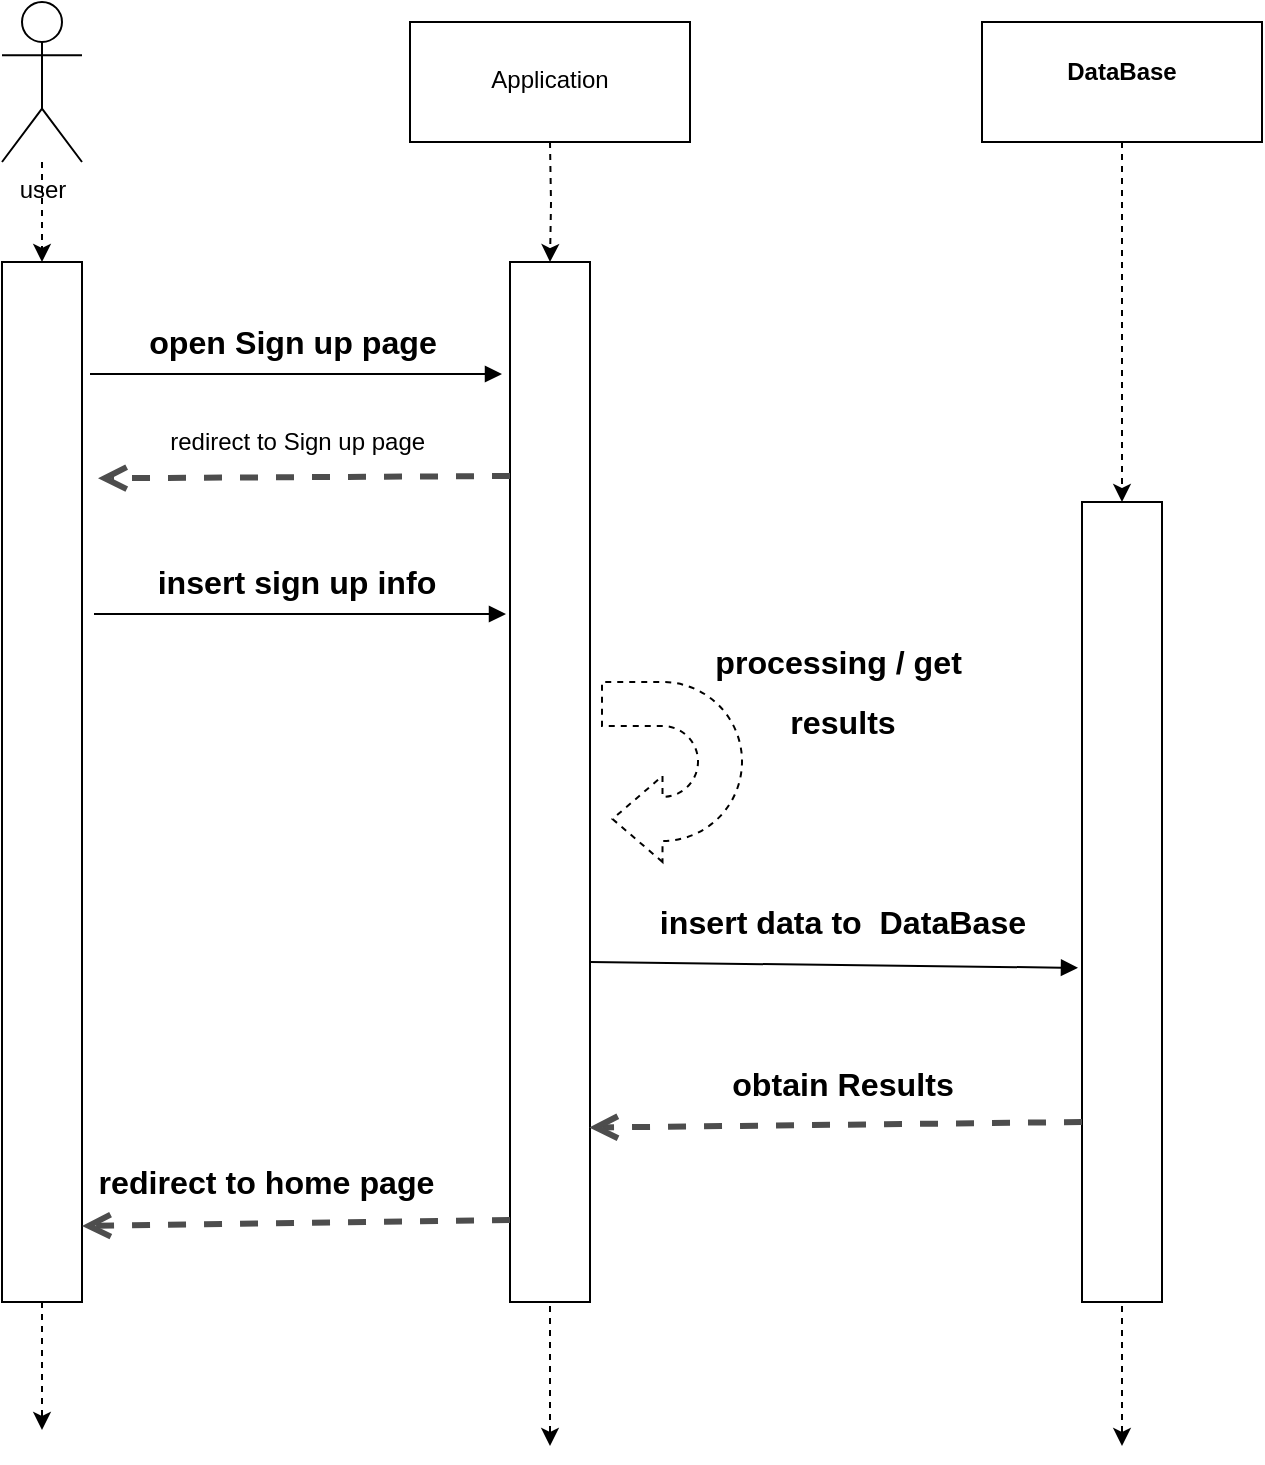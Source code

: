 <mxfile version="13.9.9" type="device"><diagram id="MxNBUhJklupC3nhPpOEP" name="Page-1"><mxGraphModel dx="1463" dy="846" grid="1" gridSize="10" guides="1" tooltips="1" connect="1" arrows="1" fold="1" page="1" pageScale="1" pageWidth="827" pageHeight="1169" math="0" shadow="0"><root><mxCell id="0"/><mxCell id="1" parent="0"/><mxCell id="hqNhO52h9GtnDy54QtqU-2" style="edgeStyle=orthogonalEdgeStyle;rounded=0;orthogonalLoop=1;jettySize=auto;html=1;dashed=1;" parent="1" edge="1"><mxGeometry relative="1" as="geometry"><mxPoint x="160" y="744" as="targetPoint"/><mxPoint x="160" y="680" as="sourcePoint"/></mxGeometry></mxCell><mxCell id="hqNhO52h9GtnDy54QtqU-1" value="user" style="shape=umlActor;verticalLabelPosition=bottom;verticalAlign=top;html=1;" parent="1" vertex="1"><mxGeometry x="140" y="30" width="40" height="80" as="geometry"/></mxCell><mxCell id="hqNhO52h9GtnDy54QtqU-6" style="edgeStyle=orthogonalEdgeStyle;rounded=0;orthogonalLoop=1;jettySize=auto;html=1;dashed=1;" parent="1" edge="1"><mxGeometry relative="1" as="geometry"><mxPoint x="414" y="752" as="targetPoint"/><mxPoint x="414" y="670" as="sourcePoint"/></mxGeometry></mxCell><mxCell id="hqNhO52h9GtnDy54QtqU-5" style="edgeStyle=orthogonalEdgeStyle;rounded=0;orthogonalLoop=1;jettySize=auto;html=1;dashed=1;" parent="1" edge="1"><mxGeometry relative="1" as="geometry"><mxPoint x="700" y="752" as="targetPoint"/><mxPoint x="700" y="670" as="sourcePoint"/></mxGeometry></mxCell><mxCell id="hqNhO52h9GtnDy54QtqU-4" value="&lt;p style=&quot;margin: 0px ; margin-top: 4px ; text-align: center&quot;&gt;&lt;br&gt;&lt;b&gt;DataBase&lt;/b&gt;&lt;/p&gt;" style="verticalAlign=top;align=left;overflow=fill;fontSize=12;fontFamily=Helvetica;html=1;" parent="1" vertex="1"><mxGeometry x="630" y="40" width="140" height="60" as="geometry"/></mxCell><mxCell id="hqNhO52h9GtnDy54QtqU-7" value="" style="html=1;points=[];perimeter=orthogonalPerimeter;" parent="1" vertex="1"><mxGeometry x="140" y="160" width="40" height="520" as="geometry"/></mxCell><mxCell id="hqNhO52h9GtnDy54QtqU-8" style="edgeStyle=orthogonalEdgeStyle;rounded=0;orthogonalLoop=1;jettySize=auto;html=1;dashed=1;" parent="1" source="hqNhO52h9GtnDy54QtqU-1" target="hqNhO52h9GtnDy54QtqU-7" edge="1"><mxGeometry relative="1" as="geometry"><mxPoint x="160" y="634" as="targetPoint"/><mxPoint x="160" y="110" as="sourcePoint"/></mxGeometry></mxCell><mxCell id="hqNhO52h9GtnDy54QtqU-9" value="" style="html=1;points=[];perimeter=orthogonalPerimeter;" parent="1" vertex="1"><mxGeometry x="394" y="160" width="40" height="520" as="geometry"/></mxCell><mxCell id="hqNhO52h9GtnDy54QtqU-10" style="edgeStyle=orthogonalEdgeStyle;rounded=0;orthogonalLoop=1;jettySize=auto;html=1;dashed=1;" parent="1" target="hqNhO52h9GtnDy54QtqU-9" edge="1"><mxGeometry relative="1" as="geometry"><mxPoint x="414" y="642" as="targetPoint"/><mxPoint x="414" y="100" as="sourcePoint"/></mxGeometry></mxCell><mxCell id="hqNhO52h9GtnDy54QtqU-11" value="" style="html=1;points=[];perimeter=orthogonalPerimeter;" parent="1" vertex="1"><mxGeometry x="680" y="280" width="40" height="400" as="geometry"/></mxCell><mxCell id="hqNhO52h9GtnDy54QtqU-12" style="edgeStyle=orthogonalEdgeStyle;rounded=0;orthogonalLoop=1;jettySize=auto;html=1;dashed=1;" parent="1" source="hqNhO52h9GtnDy54QtqU-4" target="hqNhO52h9GtnDy54QtqU-11" edge="1"><mxGeometry relative="1" as="geometry"><mxPoint x="700" y="642" as="targetPoint"/><mxPoint x="700" y="100" as="sourcePoint"/></mxGeometry></mxCell><mxCell id="hqNhO52h9GtnDy54QtqU-13" value="" style="html=1;verticalAlign=bottom;endArrow=block;" parent="1" edge="1"><mxGeometry width="80" relative="1" as="geometry"><mxPoint x="184" y="216" as="sourcePoint"/><mxPoint x="390" y="216" as="targetPoint"/></mxGeometry></mxCell><mxCell id="hqNhO52h9GtnDy54QtqU-14" value="&lt;h6&gt;open Sign up page&lt;/h6&gt;" style="text;strokeColor=none;fillColor=none;html=1;fontSize=24;fontStyle=1;verticalAlign=middle;align=center;" parent="1" vertex="1"><mxGeometry x="240" y="180" width="90" height="40" as="geometry"/></mxCell><mxCell id="hqNhO52h9GtnDy54QtqU-16" value="" style="html=1;shadow=0;dashed=1;align=center;verticalAlign=middle;shape=mxgraph.arrows2.uTurnArrow;dy=11;arrowHead=43;dx2=25;rotation=-180;" parent="1" vertex="1"><mxGeometry x="440" y="370" width="70" height="90" as="geometry"/></mxCell><mxCell id="hqNhO52h9GtnDy54QtqU-17" value="&lt;h6&gt;processing / get&amp;nbsp;&lt;/h6&gt;" style="text;strokeColor=none;fillColor=none;html=1;fontSize=24;fontStyle=1;verticalAlign=middle;align=center;rounded=1;" parent="1" vertex="1"><mxGeometry x="510" y="340" width="100" height="40" as="geometry"/></mxCell><mxCell id="hqNhO52h9GtnDy54QtqU-18" value="" style="html=1;verticalAlign=bottom;endArrow=block;exitX=1.1;exitY=0.154;exitDx=0;exitDy=0;exitPerimeter=0;entryX=-0.05;entryY=0.439;entryDx=0;entryDy=0;entryPerimeter=0;" parent="1" edge="1"><mxGeometry width="80" relative="1" as="geometry"><mxPoint x="434" y="510.04" as="sourcePoint"/><mxPoint x="678" y="512.92" as="targetPoint"/></mxGeometry></mxCell><mxCell id="hqNhO52h9GtnDy54QtqU-19" value="&lt;h6&gt;insert data to&amp;nbsp; DataBase&lt;/h6&gt;" style="text;strokeColor=none;fillColor=none;html=1;fontSize=24;fontStyle=1;verticalAlign=middle;align=center;" parent="1" vertex="1"><mxGeometry x="510" y="470" width="100" height="40" as="geometry"/></mxCell><mxCell id="A92oY48NONAwG3qYQgz6-1" value="&lt;p style=&quot;margin: 0px ; margin-top: 4px ; text-align: center&quot;&gt;&lt;br&gt;&lt;/p&gt;&lt;p style=&quot;margin: 0px ; margin-top: 4px ; text-align: center&quot;&gt;Application&lt;/p&gt;" style="verticalAlign=top;align=left;overflow=fill;fontSize=12;fontFamily=Helvetica;html=1;" vertex="1" parent="1"><mxGeometry x="344" y="40" width="140" height="60" as="geometry"/></mxCell><mxCell id="A92oY48NONAwG3qYQgz6-5" value="" style="html=1;verticalAlign=bottom;endArrow=open;dashed=1;endSize=8;entryX=1.1;entryY=0.393;entryDx=0;entryDy=0;entryPerimeter=0;spacingTop=10;strokeWidth=3;strokeColor=#4D4D4D;" edge="1" parent="1"><mxGeometry relative="1" as="geometry"><mxPoint x="394" y="267" as="sourcePoint"/><mxPoint x="188" y="268.13" as="targetPoint"/></mxGeometry></mxCell><mxCell id="A92oY48NONAwG3qYQgz6-7" value="redirect to Sign up page&amp;nbsp;" style="text;html=1;align=center;verticalAlign=middle;resizable=0;points=[];autosize=1;" vertex="1" parent="1"><mxGeometry x="214" y="240" width="150" height="20" as="geometry"/></mxCell><mxCell id="A92oY48NONAwG3qYQgz6-12" value="&lt;span style=&quot;font-size: 16.08px ; font-weight: 700&quot;&gt;results&lt;/span&gt;" style="text;html=1;align=center;verticalAlign=middle;resizable=0;points=[];autosize=1;" vertex="1" parent="1"><mxGeometry x="525" y="380" width="70" height="20" as="geometry"/></mxCell><mxCell id="A92oY48NONAwG3qYQgz6-13" value="" style="html=1;verticalAlign=bottom;endArrow=open;dashed=1;endSize=8;entryX=0.99;entryY=0.807;entryDx=0;entryDy=0;entryPerimeter=0;spacingTop=10;strokeWidth=3;strokeColor=#4D4D4D;" edge="1" parent="1"><mxGeometry relative="1" as="geometry"><mxPoint x="680" y="590" as="sourcePoint"/><mxPoint x="433.6" y="592.8" as="targetPoint"/></mxGeometry></mxCell><mxCell id="A92oY48NONAwG3qYQgz6-16" value="&lt;h6&gt;obtain Results&lt;/h6&gt;" style="text;strokeColor=none;fillColor=none;html=1;fontSize=24;fontStyle=1;verticalAlign=middle;align=center;" vertex="1" parent="1"><mxGeometry x="510" y="551" width="100" height="40" as="geometry"/></mxCell><mxCell id="A92oY48NONAwG3qYQgz6-17" value="" style="html=1;verticalAlign=bottom;endArrow=open;dashed=1;endSize=8;spacingTop=10;strokeWidth=3;strokeColor=#4D4D4D;" edge="1" parent="1"><mxGeometry relative="1" as="geometry"><mxPoint x="394" y="639" as="sourcePoint"/><mxPoint x="180" y="642" as="targetPoint"/></mxGeometry></mxCell><mxCell id="A92oY48NONAwG3qYQgz6-18" value="&lt;h6&gt;redirect to home page&amp;nbsp;&lt;/h6&gt;" style="text;strokeColor=none;fillColor=none;html=1;fontSize=24;fontStyle=1;verticalAlign=middle;align=center;" vertex="1" parent="1"><mxGeometry x="224" y="600" width="100" height="40" as="geometry"/></mxCell><mxCell id="A92oY48NONAwG3qYQgz6-21" value="" style="html=1;verticalAlign=bottom;endArrow=block;" edge="1" parent="1"><mxGeometry width="80" relative="1" as="geometry"><mxPoint x="186" y="336" as="sourcePoint"/><mxPoint x="392" y="336" as="targetPoint"/></mxGeometry></mxCell><mxCell id="A92oY48NONAwG3qYQgz6-22" value="&lt;h6&gt;insert sign up info&lt;/h6&gt;" style="text;strokeColor=none;fillColor=none;html=1;fontSize=24;fontStyle=1;verticalAlign=middle;align=center;" vertex="1" parent="1"><mxGeometry x="242" y="300" width="90" height="40" as="geometry"/></mxCell></root></mxGraphModel></diagram></mxfile>